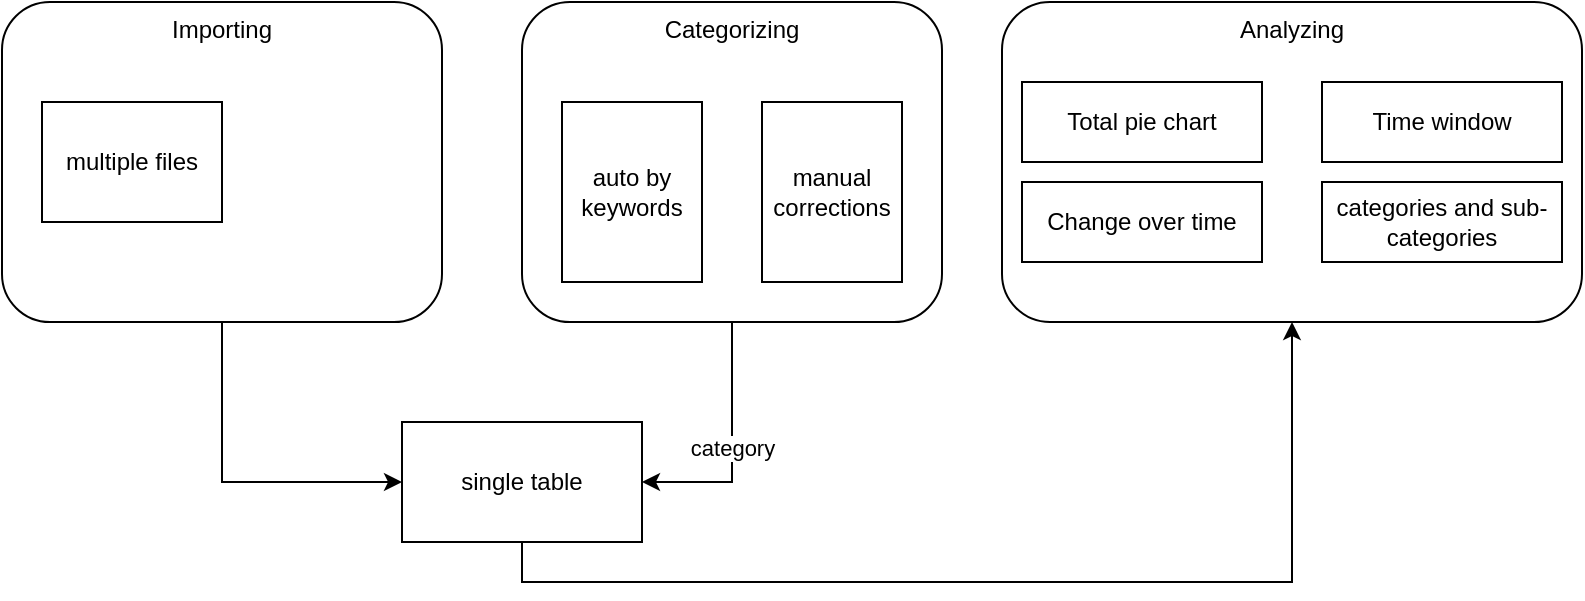 <mxfile version="24.7.5">
  <diagram name="Page-1" id="U941nqUiKxUwtw3Kj62M">
    <mxGraphModel dx="1364" dy="843" grid="1" gridSize="10" guides="1" tooltips="1" connect="1" arrows="1" fold="1" page="1" pageScale="1" pageWidth="850" pageHeight="1100" math="0" shadow="0">
      <root>
        <mxCell id="0" />
        <mxCell id="1" parent="0" />
        <mxCell id="s3gF5yRnA8VxCr6aZ4qT-6" style="edgeStyle=orthogonalEdgeStyle;rounded=0;orthogonalLoop=1;jettySize=auto;html=1;entryX=1;entryY=0.5;entryDx=0;entryDy=0;" edge="1" parent="1" source="s3gF5yRnA8VxCr6aZ4qT-1" target="s3gF5yRnA8VxCr6aZ4qT-4">
          <mxGeometry relative="1" as="geometry" />
        </mxCell>
        <mxCell id="s3gF5yRnA8VxCr6aZ4qT-7" value="category" style="edgeLabel;html=1;align=center;verticalAlign=middle;resizable=0;points=[];" vertex="1" connectable="0" parent="s3gF5yRnA8VxCr6aZ4qT-6">
          <mxGeometry x="-0.05" y="4" relative="1" as="geometry">
            <mxPoint x="-4" y="3" as="offset" />
          </mxGeometry>
        </mxCell>
        <mxCell id="s3gF5yRnA8VxCr6aZ4qT-1" value="Categorizing" style="rounded=1;whiteSpace=wrap;html=1;verticalAlign=top;" vertex="1" parent="1">
          <mxGeometry x="280" y="180" width="210" height="160" as="geometry" />
        </mxCell>
        <mxCell id="s3gF5yRnA8VxCr6aZ4qT-2" value="Analyzing" style="rounded=1;whiteSpace=wrap;html=1;verticalAlign=top;" vertex="1" parent="1">
          <mxGeometry x="520" y="180" width="290" height="160" as="geometry" />
        </mxCell>
        <mxCell id="s3gF5yRnA8VxCr6aZ4qT-5" style="edgeStyle=orthogonalEdgeStyle;rounded=0;orthogonalLoop=1;jettySize=auto;html=1;entryX=0;entryY=0.5;entryDx=0;entryDy=0;" edge="1" parent="1" source="s3gF5yRnA8VxCr6aZ4qT-3" target="s3gF5yRnA8VxCr6aZ4qT-4">
          <mxGeometry relative="1" as="geometry" />
        </mxCell>
        <mxCell id="s3gF5yRnA8VxCr6aZ4qT-3" value="Importing" style="rounded=1;whiteSpace=wrap;html=1;verticalAlign=top;" vertex="1" parent="1">
          <mxGeometry x="20" y="180" width="220" height="160" as="geometry" />
        </mxCell>
        <mxCell id="s3gF5yRnA8VxCr6aZ4qT-18" style="edgeStyle=orthogonalEdgeStyle;rounded=0;orthogonalLoop=1;jettySize=auto;html=1;entryX=0.5;entryY=1;entryDx=0;entryDy=0;exitX=0.5;exitY=1;exitDx=0;exitDy=0;" edge="1" parent="1" source="s3gF5yRnA8VxCr6aZ4qT-4" target="s3gF5yRnA8VxCr6aZ4qT-2">
          <mxGeometry relative="1" as="geometry" />
        </mxCell>
        <mxCell id="s3gF5yRnA8VxCr6aZ4qT-4" value="single table" style="rounded=0;whiteSpace=wrap;html=1;" vertex="1" parent="1">
          <mxGeometry x="220" y="390" width="120" height="60" as="geometry" />
        </mxCell>
        <mxCell id="s3gF5yRnA8VxCr6aZ4qT-10" value="auto by keywords" style="rounded=0;whiteSpace=wrap;html=1;" vertex="1" parent="1">
          <mxGeometry x="300" y="230" width="70" height="90" as="geometry" />
        </mxCell>
        <mxCell id="s3gF5yRnA8VxCr6aZ4qT-11" value="manual corrections" style="rounded=0;whiteSpace=wrap;html=1;" vertex="1" parent="1">
          <mxGeometry x="400" y="230" width="70" height="90" as="geometry" />
        </mxCell>
        <mxCell id="s3gF5yRnA8VxCr6aZ4qT-13" value="multiple files" style="rounded=0;whiteSpace=wrap;html=1;" vertex="1" parent="1">
          <mxGeometry x="40" y="230" width="90" height="60" as="geometry" />
        </mxCell>
        <mxCell id="s3gF5yRnA8VxCr6aZ4qT-14" value="Total pie chart" style="rounded=0;whiteSpace=wrap;html=1;" vertex="1" parent="1">
          <mxGeometry x="530" y="220" width="120" height="40" as="geometry" />
        </mxCell>
        <mxCell id="s3gF5yRnA8VxCr6aZ4qT-15" value="Change over time" style="rounded=0;whiteSpace=wrap;html=1;" vertex="1" parent="1">
          <mxGeometry x="530" y="270" width="120" height="40" as="geometry" />
        </mxCell>
        <mxCell id="s3gF5yRnA8VxCr6aZ4qT-16" value="Time window" style="rounded=0;whiteSpace=wrap;html=1;" vertex="1" parent="1">
          <mxGeometry x="680" y="220" width="120" height="40" as="geometry" />
        </mxCell>
        <mxCell id="s3gF5yRnA8VxCr6aZ4qT-17" value="categories and sub-categories" style="rounded=0;whiteSpace=wrap;html=1;" vertex="1" parent="1">
          <mxGeometry x="680" y="270" width="120" height="40" as="geometry" />
        </mxCell>
      </root>
    </mxGraphModel>
  </diagram>
</mxfile>
